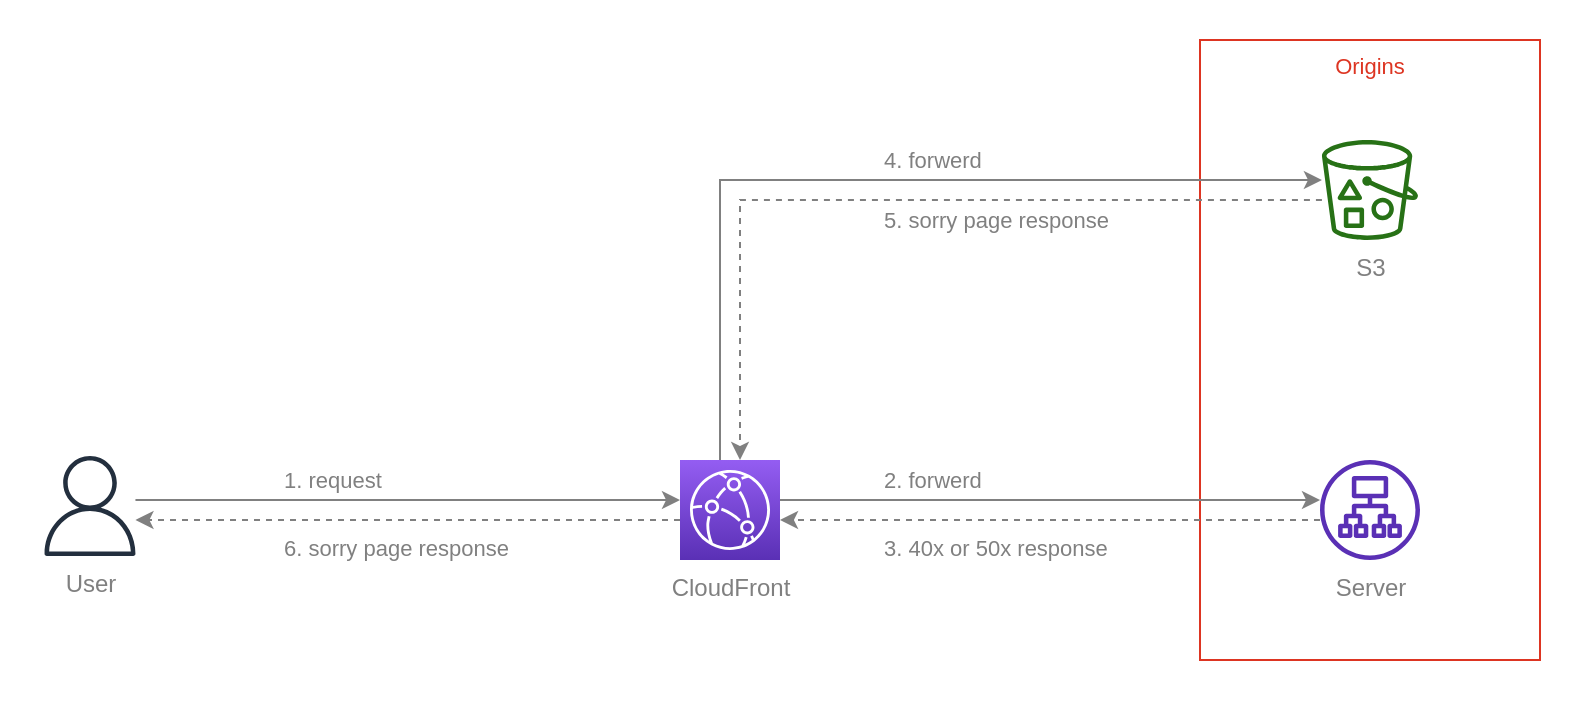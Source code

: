 <mxfile version="14.7.7" type="device"><diagram id="5mlGUddPLQkWkspFq0zK" name="ページ1"><mxGraphModel dx="1244" dy="893" grid="1" gridSize="10" guides="1" tooltips="1" connect="1" arrows="1" fold="1" page="1" pageScale="1" pageWidth="1169" pageHeight="827" math="0" shadow="0"><root><mxCell id="0"/><mxCell id="1" parent="0"/><mxCell id="lOB1oZhOoIPetGPUMpSA-21" value="Origins" style="fillColor=none;strokeColor=#DD3522;verticalAlign=top;fontStyle=0;fontColor=#DD3522;labelBackgroundColor=none;fontSize=11;strokeWidth=1;" vertex="1" parent="1"><mxGeometry x="620" y="150" width="170" height="310" as="geometry"/></mxCell><mxCell id="lOB1oZhOoIPetGPUMpSA-6" style="edgeStyle=orthogonalEdgeStyle;rounded=0;orthogonalLoop=1;jettySize=auto;html=1;strokeColor=#808080;fontColor=#808080;" edge="1" parent="1" source="lOB1oZhOoIPetGPUMpSA-1" target="lOB1oZhOoIPetGPUMpSA-2"><mxGeometry relative="1" as="geometry"><Array as="points"><mxPoint x="510" y="380"/><mxPoint x="510" y="380"/></Array></mxGeometry></mxCell><mxCell id="lOB1oZhOoIPetGPUMpSA-8" value="" style="edgeStyle=orthogonalEdgeStyle;rounded=0;orthogonalLoop=1;jettySize=auto;html=1;strokeColor=#808080;fontColor=#808080;" edge="1" parent="1" source="lOB1oZhOoIPetGPUMpSA-1" target="lOB1oZhOoIPetGPUMpSA-3"><mxGeometry x="0.361" y="10" relative="1" as="geometry"><Array as="points"><mxPoint x="380" y="220"/></Array><mxPoint as="offset"/></mxGeometry></mxCell><mxCell id="lOB1oZhOoIPetGPUMpSA-10" style="edgeStyle=orthogonalEdgeStyle;rounded=0;orthogonalLoop=1;jettySize=auto;html=1;dashed=1;strokeColor=#808080;fontColor=#808080;" edge="1" parent="1" source="lOB1oZhOoIPetGPUMpSA-1" target="lOB1oZhOoIPetGPUMpSA-4"><mxGeometry relative="1" as="geometry"><Array as="points"><mxPoint x="260" y="390"/><mxPoint x="260" y="390"/></Array></mxGeometry></mxCell><mxCell id="lOB1oZhOoIPetGPUMpSA-1" value="CloudFront" style="points=[[0,0,0],[0.25,0,0],[0.5,0,0],[0.75,0,0],[1,0,0],[0,1,0],[0.25,1,0],[0.5,1,0],[0.75,1,0],[1,1,0],[0,0.25,0],[0,0.5,0],[0,0.75,0],[1,0.25,0],[1,0.5,0],[1,0.75,0]];outlineConnect=0;gradientColor=#945DF2;gradientDirection=north;fillColor=#5A30B5;strokeColor=#ffffff;dashed=0;verticalLabelPosition=bottom;verticalAlign=top;align=center;html=1;fontSize=12;fontStyle=0;aspect=fixed;shape=mxgraph.aws4.resourceIcon;resIcon=mxgraph.aws4.cloudfront;fontColor=#808080;" vertex="1" parent="1"><mxGeometry x="360" y="360" width="50" height="50" as="geometry"/></mxCell><mxCell id="lOB1oZhOoIPetGPUMpSA-7" style="edgeStyle=orthogonalEdgeStyle;rounded=0;orthogonalLoop=1;jettySize=auto;html=1;dashed=1;strokeColor=#808080;fontColor=#808080;" edge="1" parent="1" source="lOB1oZhOoIPetGPUMpSA-2" target="lOB1oZhOoIPetGPUMpSA-1"><mxGeometry relative="1" as="geometry"><Array as="points"><mxPoint x="520" y="390"/><mxPoint x="520" y="390"/></Array></mxGeometry></mxCell><mxCell id="lOB1oZhOoIPetGPUMpSA-2" value="Server" style="outlineConnect=0;gradientColor=none;fillColor=#5A30B5;strokeColor=none;dashed=0;verticalLabelPosition=bottom;verticalAlign=top;align=center;html=1;fontSize=12;fontStyle=0;aspect=fixed;pointerEvents=1;shape=mxgraph.aws4.application_load_balancer;fontColor=#808080;" vertex="1" parent="1"><mxGeometry x="680" y="360" width="50" height="50" as="geometry"/></mxCell><mxCell id="lOB1oZhOoIPetGPUMpSA-9" style="edgeStyle=orthogonalEdgeStyle;rounded=0;orthogonalLoop=1;jettySize=auto;html=1;dashed=1;strokeColor=#808080;fontColor=#808080;" edge="1" parent="1" source="lOB1oZhOoIPetGPUMpSA-3" target="lOB1oZhOoIPetGPUMpSA-1"><mxGeometry relative="1" as="geometry"><Array as="points"><mxPoint x="390" y="230"/></Array></mxGeometry></mxCell><mxCell id="lOB1oZhOoIPetGPUMpSA-3" value="S3" style="outlineConnect=0;gradientColor=none;fillColor=#277116;strokeColor=none;dashed=0;verticalLabelPosition=bottom;verticalAlign=top;align=center;html=1;fontSize=12;fontStyle=0;aspect=fixed;pointerEvents=1;shape=mxgraph.aws4.bucket_with_objects;fontColor=#808080;" vertex="1" parent="1"><mxGeometry x="680.96" y="200" width="48.08" height="50" as="geometry"/></mxCell><mxCell id="lOB1oZhOoIPetGPUMpSA-5" style="edgeStyle=orthogonalEdgeStyle;rounded=0;orthogonalLoop=1;jettySize=auto;html=1;strokeColor=#808080;fontColor=#808080;" edge="1" parent="1" source="lOB1oZhOoIPetGPUMpSA-4" target="lOB1oZhOoIPetGPUMpSA-1"><mxGeometry relative="1" as="geometry"><Array as="points"><mxPoint x="260" y="380"/><mxPoint x="260" y="380"/></Array></mxGeometry></mxCell><mxCell id="lOB1oZhOoIPetGPUMpSA-4" value="User" style="outlineConnect=0;gradientColor=none;fillColor=#232F3E;strokeColor=none;dashed=0;verticalLabelPosition=bottom;verticalAlign=top;align=center;html=1;fontSize=12;fontStyle=0;aspect=fixed;pointerEvents=1;shape=mxgraph.aws4.user;fontColor=#808080;" vertex="1" parent="1"><mxGeometry x="40" y="358" width="50" height="50" as="geometry"/></mxCell><mxCell id="lOB1oZhOoIPetGPUMpSA-14" value="4. forwerd" style="text;html=1;align=left;verticalAlign=middle;resizable=0;points=[];autosize=1;strokeColor=none;fontColor=#808080;fontSize=11;" vertex="1" parent="1"><mxGeometry x="460" y="200" width="60" height="20" as="geometry"/></mxCell><mxCell id="lOB1oZhOoIPetGPUMpSA-15" value="5. sorry page response" style="text;html=1;align=left;verticalAlign=middle;resizable=0;points=[];autosize=1;strokeColor=none;fontColor=#808080;fontSize=11;" vertex="1" parent="1"><mxGeometry x="460" y="230" width="130" height="20" as="geometry"/></mxCell><mxCell id="lOB1oZhOoIPetGPUMpSA-17" value="2. forwerd" style="text;html=1;align=left;verticalAlign=middle;resizable=0;points=[];autosize=1;strokeColor=none;fontColor=#808080;fontSize=11;" vertex="1" parent="1"><mxGeometry x="460" y="360" width="60" height="20" as="geometry"/></mxCell><mxCell id="lOB1oZhOoIPetGPUMpSA-18" value="&lt;span style=&quot;background-color: rgb(255 , 255 , 255)&quot;&gt;3. 40x or 50x response&lt;/span&gt;" style="text;html=1;align=left;verticalAlign=middle;resizable=0;points=[];autosize=1;strokeColor=none;fontColor=#808080;fontSize=11;" vertex="1" parent="1"><mxGeometry x="460" y="394" width="130" height="20" as="geometry"/></mxCell><mxCell id="lOB1oZhOoIPetGPUMpSA-19" value="1. request" style="text;html=1;align=left;verticalAlign=middle;resizable=0;points=[];autosize=1;strokeColor=none;fontColor=#808080;fontSize=11;" vertex="1" parent="1"><mxGeometry x="160" y="360" width="60" height="20" as="geometry"/></mxCell><mxCell id="lOB1oZhOoIPetGPUMpSA-20" value="&lt;span style=&quot;background-color: rgb(255 , 255 , 255)&quot;&gt;6. sorry page response&lt;/span&gt;" style="text;html=1;align=left;verticalAlign=middle;resizable=0;points=[];autosize=1;strokeColor=none;fontColor=#808080;fontSize=11;" vertex="1" parent="1"><mxGeometry x="160" y="394" width="130" height="20" as="geometry"/></mxCell><mxCell id="lOB1oZhOoIPetGPUMpSA-22" value="" style="rounded=0;whiteSpace=wrap;html=1;labelBackgroundColor=none;fontSize=11;fontColor=#808080;strokeWidth=1;align=left;fillColor=none;strokeColor=none;" vertex="1" parent="1"><mxGeometry x="20" y="130" width="790" height="350" as="geometry"/></mxCell></root></mxGraphModel></diagram></mxfile>